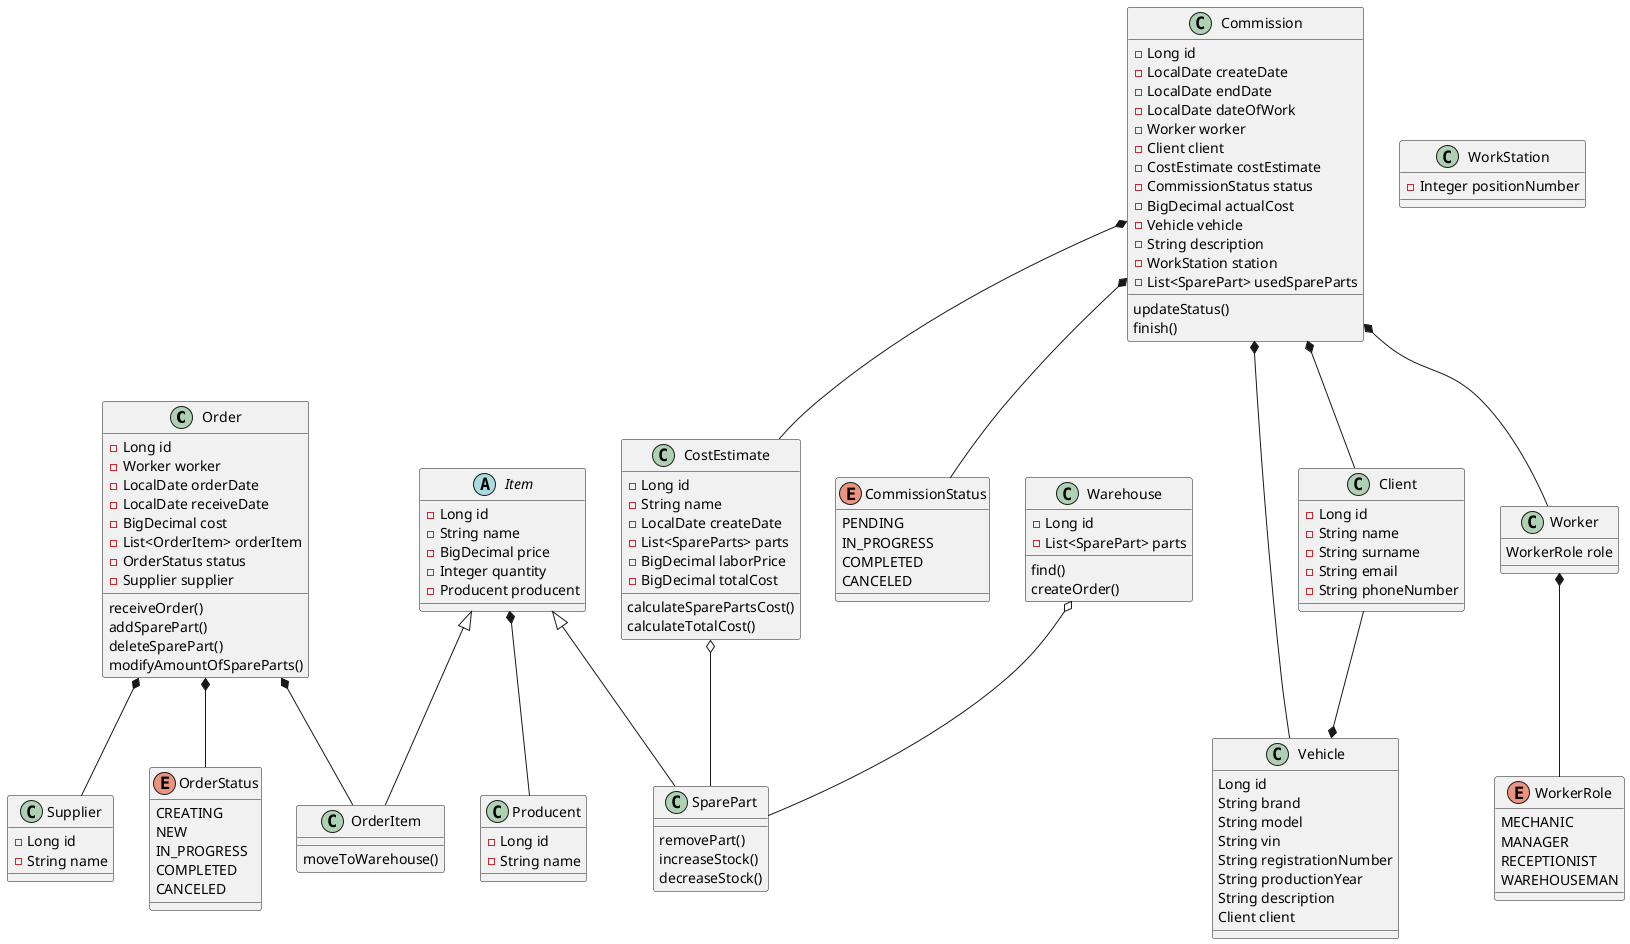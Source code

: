 @startuml
'https://plantuml.com/class-diagram
class Order {
    - Long id
    - Worker worker
    - LocalDate orderDate
    - LocalDate receiveDate
    - BigDecimal cost
    - List<OrderItem> orderItem
    - OrderStatus status
    - Supplier supplier

    'For warehouseman to set status COMPLETED
    receiveOrder()
    addSparePart()
    deleteSparePart()
    modifyAmountOfSpareParts()
}

class Commission {
    - Long id
    - LocalDate createDate
    - LocalDate endDate
    'pokrywa sie z podnosnikami
    - LocalDate dateOfWork
    - Worker worker
    - Client client
    - CostEstimate costEstimate
    - CommissionStatus status
    - BigDecimal actualCost
    - Vehicle vehicle
    - String description
    - WorkStation station
    - List<SparePart> usedSpareParts


    updateStatus()
    finish()

}


class Producent {
    - Long id
    - String name
}

class Supplier {
    - Long id
    - String name
}


class CostEstimate {
    - Long id
    - String name
    - LocalDate createDate
    - List<SpareParts> parts
    - BigDecimal laborPrice
    - BigDecimal totalCost

    calculateSparePartsCost()
    calculateTotalCost()
}


enum CommissionStatus{
    PENDING
    IN_PROGRESS
    COMPLETED
    CANCELED
}

'car lift station
class WorkStation {
    - Integer positionNumber
}



class Vehicle {
    Long id
    String brand
    String model
    String vin
    String registrationNumber
    String productionYear
    String description
    Client client
}


enum WorkerRole {
    MECHANIC
    MANAGER
    RECEPTIONIST
    WAREHOUSEMAN
}

class Worker {
    WorkerRole role
}

enum OrderStatus {
    CREATING
    NEW
    IN_PROGRESS
    COMPLETED
    CANCELED
}

'Our warehouse
class Warehouse {
    - Long id
    - List<SparePart> parts

    find()
    createOrder()
}

abstract class Item {
    - Long id
    - String name
    - BigDecimal price
    - Integer quantity
    - Producent producent
}
'Spare part that is not in warehouse
class OrderItem extends Item {
    moveToWarehouse()
}
'Spare part that is actually in warehouse
class SparePart extends Item {
    removePart()
    increaseStock()
    decreaseStock()
}




class Client {
    - Long id
    - String name
    - String surname
    - String email
    - String phoneNumber

}




Item *-- Producent

Commission *-- Client
Commission *-- Worker
Commission *-- Vehicle
Commission *-- CostEstimate
Commission *-- CommissionStatus

Client --* Vehicle

CostEstimate o-- SparePart

Order *-- OrderItem
Order *-- OrderStatus
Order *-- Supplier

Worker *-- WorkerRole


Warehouse o-- SparePart

'abstract class AbstractList
'abstract AbstractCollection
'interface List
'interface Collection
'
'
'
'List <|-- AbstractList
'Collection <|-- AbstractCollection
'
'Collection <|- List
'AbstractCollection <|- AbstractList
'AbstractList <|-- ArrayList
'
'class ArrayList {
'Object[] elementData
'size()
'}

@enduml